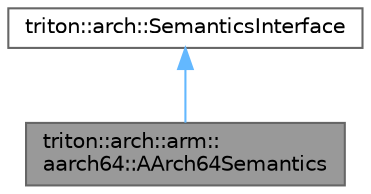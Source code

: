 digraph "triton::arch::arm::aarch64::AArch64Semantics"
{
 // LATEX_PDF_SIZE
  bgcolor="transparent";
  edge [fontname=Helvetica,fontsize=10,labelfontname=Helvetica,labelfontsize=10];
  node [fontname=Helvetica,fontsize=10,shape=box,height=0.2,width=0.4];
  Node1 [label="triton::arch::arm::\laarch64::AArch64Semantics",height=0.2,width=0.4,color="gray40", fillcolor="grey60", style="filled", fontcolor="black",tooltip="The AArch64 ISA semantics."];
  Node2 -> Node1 [dir="back",color="steelblue1",style="solid"];
  Node2 [label="triton::arch::SemanticsInterface",height=0.2,width=0.4,color="gray40", fillcolor="white", style="filled",URL="$classtriton_1_1arch_1_1SemanticsInterface.html",tooltip="This interface is used as abstract semantics interface. All ISA semantics must use this interface."];
}
